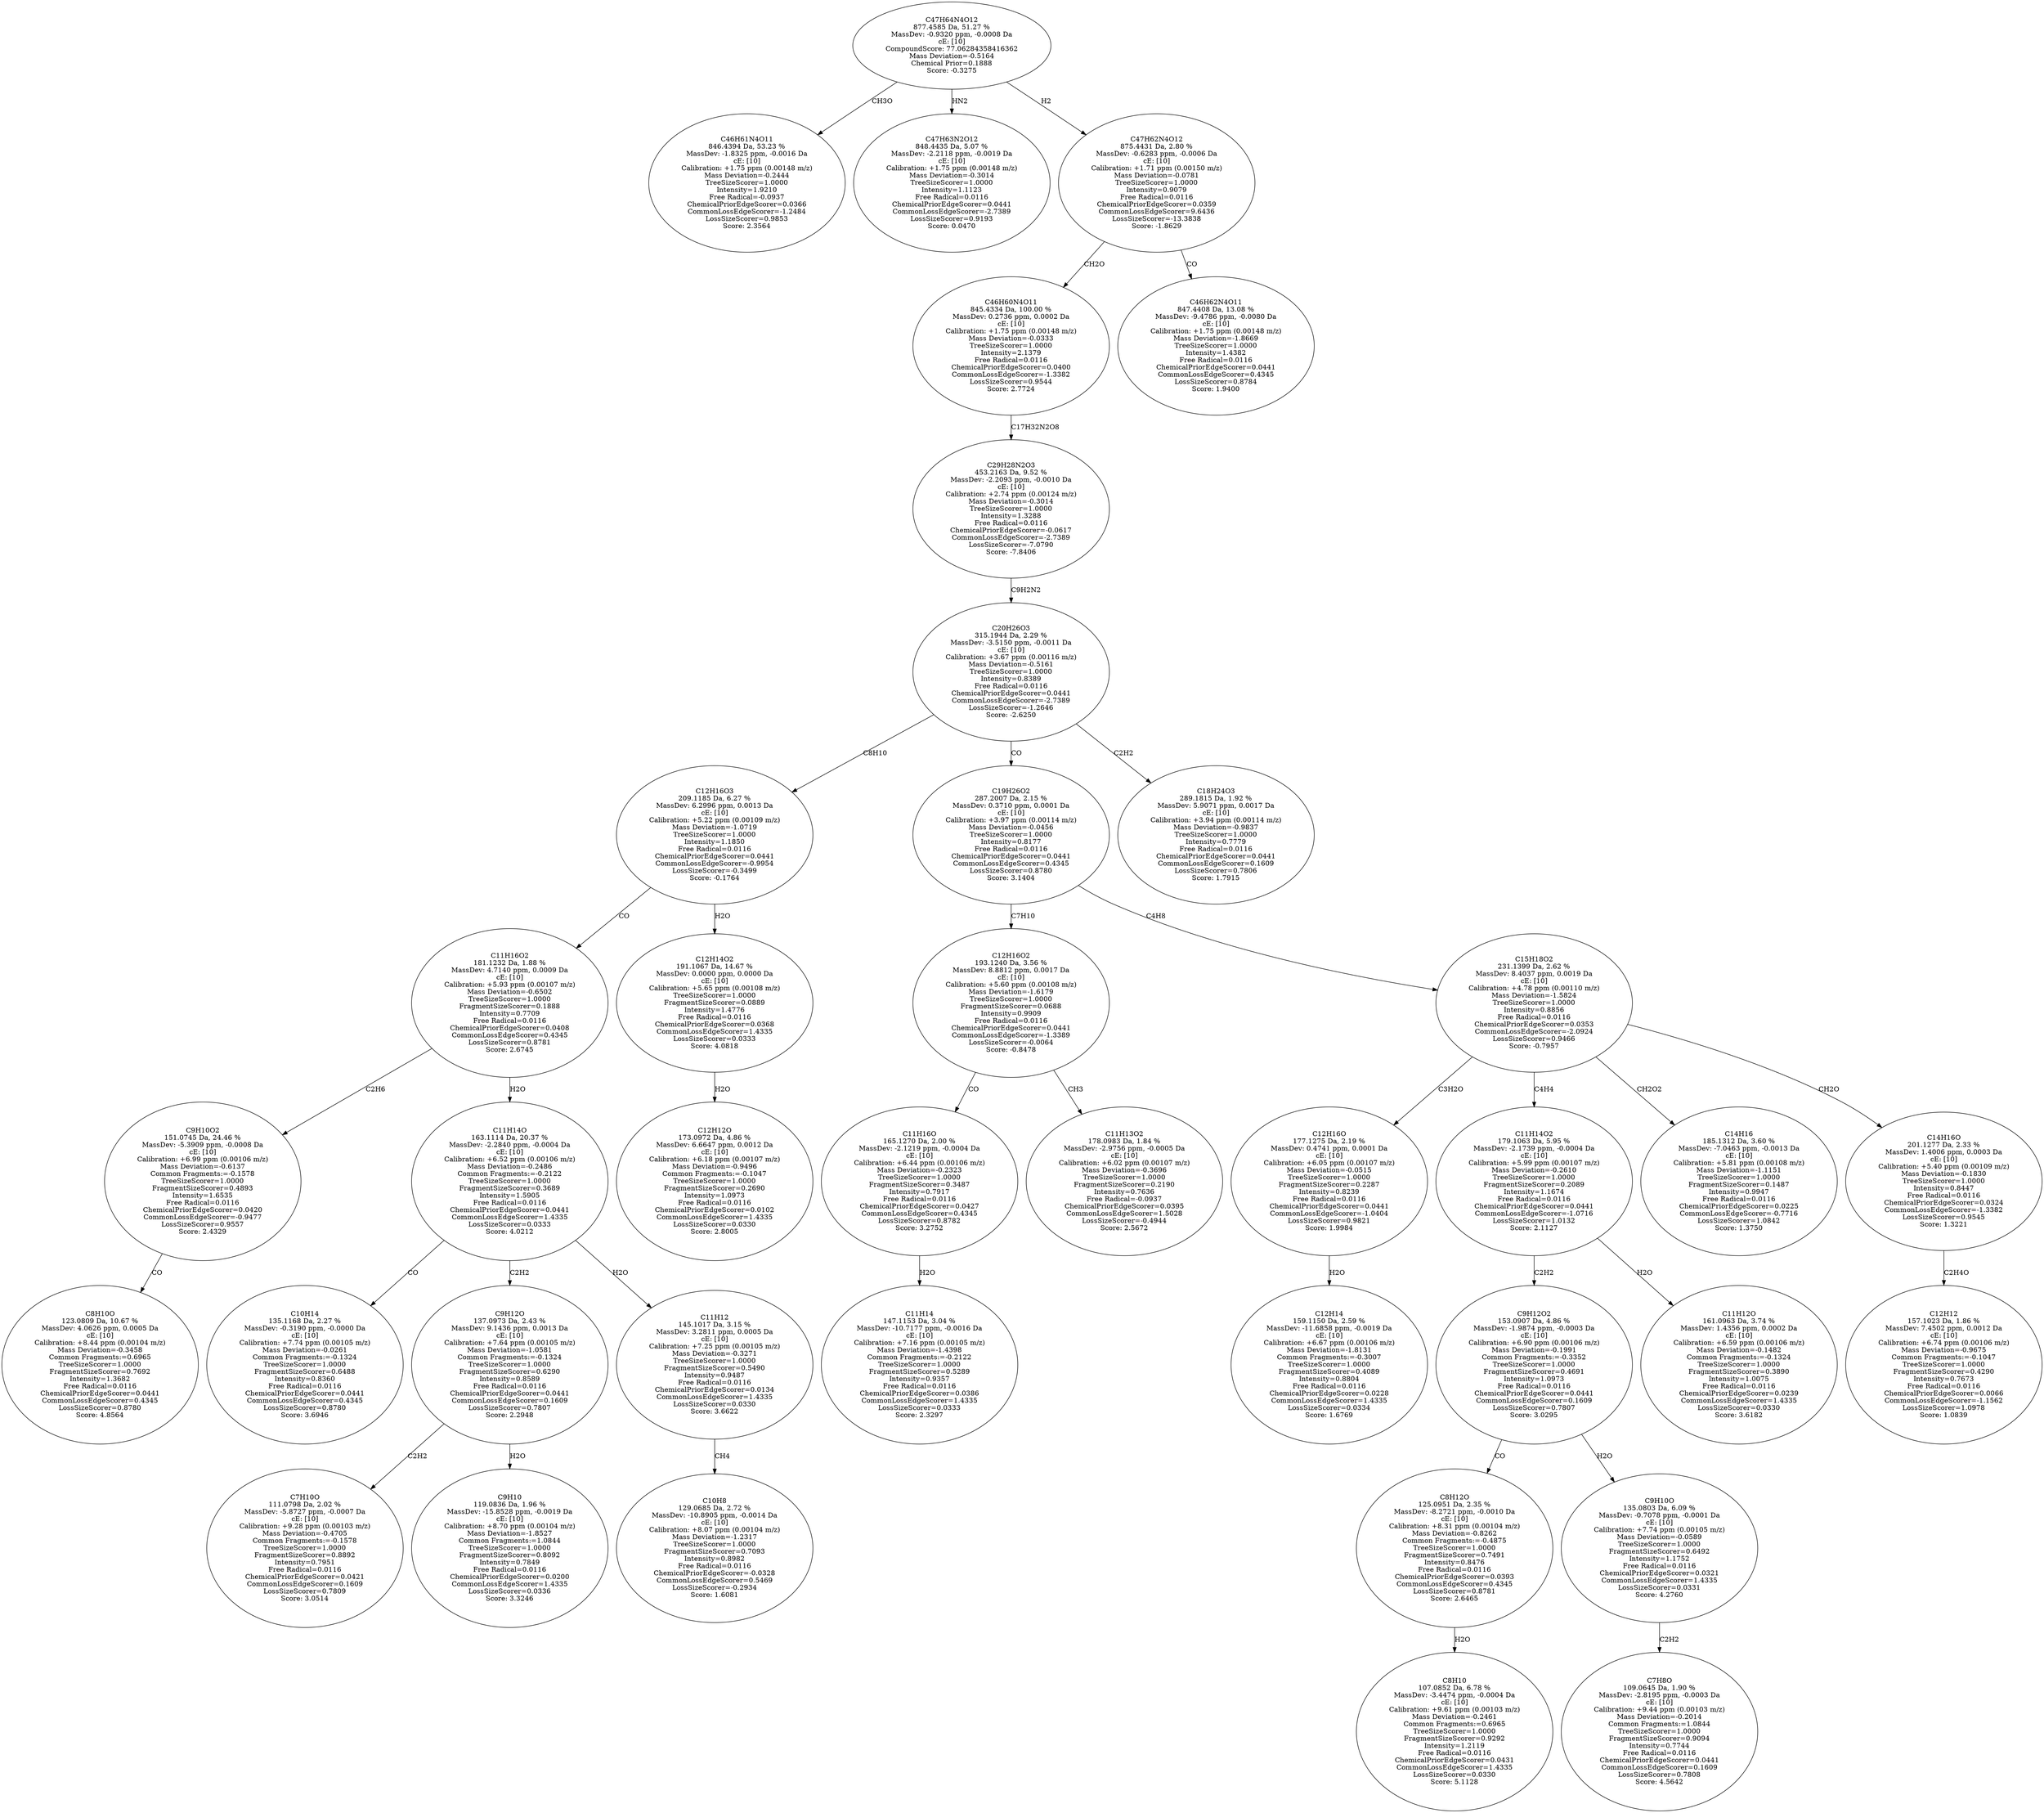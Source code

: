 strict digraph {
v1 [label="C46H61N4O11\n846.4394 Da, 53.23 %\nMassDev: -1.8325 ppm, -0.0016 Da\ncE: [10]\nCalibration: +1.75 ppm (0.00148 m/z)\nMass Deviation=-0.2444\nTreeSizeScorer=1.0000\nIntensity=1.9210\nFree Radical=-0.0937\nChemicalPriorEdgeScorer=0.0366\nCommonLossEdgeScorer=-1.2484\nLossSizeScorer=0.9853\nScore: 2.3564"];
v2 [label="C47H63N2O12\n848.4435 Da, 5.07 %\nMassDev: -2.2118 ppm, -0.0019 Da\ncE: [10]\nCalibration: +1.75 ppm (0.00148 m/z)\nMass Deviation=-0.3014\nTreeSizeScorer=1.0000\nIntensity=1.1123\nFree Radical=0.0116\nChemicalPriorEdgeScorer=0.0441\nCommonLossEdgeScorer=-2.7389\nLossSizeScorer=0.9193\nScore: 0.0470"];
v3 [label="C8H10O\n123.0809 Da, 10.67 %\nMassDev: 4.0626 ppm, 0.0005 Da\ncE: [10]\nCalibration: +8.44 ppm (0.00104 m/z)\nMass Deviation=-0.3458\nCommon Fragments:=0.6965\nTreeSizeScorer=1.0000\nFragmentSizeScorer=0.7692\nIntensity=1.3682\nFree Radical=0.0116\nChemicalPriorEdgeScorer=0.0441\nCommonLossEdgeScorer=0.4345\nLossSizeScorer=0.8780\nScore: 4.8564"];
v4 [label="C9H10O2\n151.0745 Da, 24.46 %\nMassDev: -5.3909 ppm, -0.0008 Da\ncE: [10]\nCalibration: +6.99 ppm (0.00106 m/z)\nMass Deviation=-0.6137\nCommon Fragments:=-0.1578\nTreeSizeScorer=1.0000\nFragmentSizeScorer=0.4893\nIntensity=1.6535\nFree Radical=0.0116\nChemicalPriorEdgeScorer=0.0420\nCommonLossEdgeScorer=-0.9477\nLossSizeScorer=0.9557\nScore: 2.4329"];
v5 [label="C10H14\n135.1168 Da, 2.27 %\nMassDev: -0.3190 ppm, -0.0000 Da\ncE: [10]\nCalibration: +7.74 ppm (0.00105 m/z)\nMass Deviation=-0.0261\nCommon Fragments:=-0.1324\nTreeSizeScorer=1.0000\nFragmentSizeScorer=0.6488\nIntensity=0.8360\nFree Radical=0.0116\nChemicalPriorEdgeScorer=0.0441\nCommonLossEdgeScorer=0.4345\nLossSizeScorer=0.8780\nScore: 3.6946"];
v6 [label="C7H10O\n111.0798 Da, 2.02 %\nMassDev: -5.8727 ppm, -0.0007 Da\ncE: [10]\nCalibration: +9.28 ppm (0.00103 m/z)\nMass Deviation=-0.4705\nCommon Fragments:=-0.1578\nTreeSizeScorer=1.0000\nFragmentSizeScorer=0.8892\nIntensity=0.7951\nFree Radical=0.0116\nChemicalPriorEdgeScorer=0.0421\nCommonLossEdgeScorer=0.1609\nLossSizeScorer=0.7809\nScore: 3.0514"];
v7 [label="C9H10\n119.0836 Da, 1.96 %\nMassDev: -15.8528 ppm, -0.0019 Da\ncE: [10]\nCalibration: +8.70 ppm (0.00104 m/z)\nMass Deviation=-1.8527\nCommon Fragments:=1.0844\nTreeSizeScorer=1.0000\nFragmentSizeScorer=0.8092\nIntensity=0.7849\nFree Radical=0.0116\nChemicalPriorEdgeScorer=0.0200\nCommonLossEdgeScorer=1.4335\nLossSizeScorer=0.0336\nScore: 3.3246"];
v8 [label="C9H12O\n137.0973 Da, 2.43 %\nMassDev: 9.1436 ppm, 0.0013 Da\ncE: [10]\nCalibration: +7.64 ppm (0.00105 m/z)\nMass Deviation=-1.0581\nCommon Fragments:=-0.1324\nTreeSizeScorer=1.0000\nFragmentSizeScorer=0.6290\nIntensity=0.8589\nFree Radical=0.0116\nChemicalPriorEdgeScorer=0.0441\nCommonLossEdgeScorer=0.1609\nLossSizeScorer=0.7807\nScore: 2.2948"];
v9 [label="C10H8\n129.0685 Da, 2.72 %\nMassDev: -10.8905 ppm, -0.0014 Da\ncE: [10]\nCalibration: +8.07 ppm (0.00104 m/z)\nMass Deviation=-1.2317\nTreeSizeScorer=1.0000\nFragmentSizeScorer=0.7093\nIntensity=0.8982\nFree Radical=0.0116\nChemicalPriorEdgeScorer=-0.0328\nCommonLossEdgeScorer=0.5469\nLossSizeScorer=-0.2934\nScore: 1.6081"];
v10 [label="C11H12\n145.1017 Da, 3.15 %\nMassDev: 3.2811 ppm, 0.0005 Da\ncE: [10]\nCalibration: +7.25 ppm (0.00105 m/z)\nMass Deviation=-0.3271\nTreeSizeScorer=1.0000\nFragmentSizeScorer=0.5490\nIntensity=0.9487\nFree Radical=0.0116\nChemicalPriorEdgeScorer=0.0134\nCommonLossEdgeScorer=1.4335\nLossSizeScorer=0.0330\nScore: 3.6622"];
v11 [label="C11H14O\n163.1114 Da, 20.37 %\nMassDev: -2.2840 ppm, -0.0004 Da\ncE: [10]\nCalibration: +6.52 ppm (0.00106 m/z)\nMass Deviation=-0.2486\nCommon Fragments:=-0.2122\nTreeSizeScorer=1.0000\nFragmentSizeScorer=0.3689\nIntensity=1.5905\nFree Radical=0.0116\nChemicalPriorEdgeScorer=0.0441\nCommonLossEdgeScorer=1.4335\nLossSizeScorer=0.0333\nScore: 4.0212"];
v12 [label="C11H16O2\n181.1232 Da, 1.88 %\nMassDev: 4.7140 ppm, 0.0009 Da\ncE: [10]\nCalibration: +5.93 ppm (0.00107 m/z)\nMass Deviation=-0.6502\nTreeSizeScorer=1.0000\nFragmentSizeScorer=0.1888\nIntensity=0.7709\nFree Radical=0.0116\nChemicalPriorEdgeScorer=0.0408\nCommonLossEdgeScorer=0.4345\nLossSizeScorer=0.8781\nScore: 2.6745"];
v13 [label="C12H12O\n173.0972 Da, 4.86 %\nMassDev: 6.6647 ppm, 0.0012 Da\ncE: [10]\nCalibration: +6.18 ppm (0.00107 m/z)\nMass Deviation=-0.9496\nCommon Fragments:=-0.1047\nTreeSizeScorer=1.0000\nFragmentSizeScorer=0.2690\nIntensity=1.0973\nFree Radical=0.0116\nChemicalPriorEdgeScorer=0.0102\nCommonLossEdgeScorer=1.4335\nLossSizeScorer=0.0330\nScore: 2.8005"];
v14 [label="C12H14O2\n191.1067 Da, 14.67 %\nMassDev: 0.0000 ppm, 0.0000 Da\ncE: [10]\nCalibration: +5.65 ppm (0.00108 m/z)\nTreeSizeScorer=1.0000\nFragmentSizeScorer=0.0889\nIntensity=1.4776\nFree Radical=0.0116\nChemicalPriorEdgeScorer=0.0368\nCommonLossEdgeScorer=1.4335\nLossSizeScorer=0.0333\nScore: 4.0818"];
v15 [label="C12H16O3\n209.1185 Da, 6.27 %\nMassDev: 6.2996 ppm, 0.0013 Da\ncE: [10]\nCalibration: +5.22 ppm (0.00109 m/z)\nMass Deviation=-1.0719\nTreeSizeScorer=1.0000\nIntensity=1.1850\nFree Radical=0.0116\nChemicalPriorEdgeScorer=0.0441\nCommonLossEdgeScorer=-0.9954\nLossSizeScorer=-0.3499\nScore: -0.1764"];
v16 [label="C11H14\n147.1153 Da, 3.04 %\nMassDev: -10.7177 ppm, -0.0016 Da\ncE: [10]\nCalibration: +7.16 ppm (0.00105 m/z)\nMass Deviation=-1.4398\nCommon Fragments:=-0.2122\nTreeSizeScorer=1.0000\nFragmentSizeScorer=0.5289\nIntensity=0.9357\nFree Radical=0.0116\nChemicalPriorEdgeScorer=0.0386\nCommonLossEdgeScorer=1.4335\nLossSizeScorer=0.0333\nScore: 2.3297"];
v17 [label="C11H16O\n165.1270 Da, 2.00 %\nMassDev: -2.1219 ppm, -0.0004 Da\ncE: [10]\nCalibration: +6.44 ppm (0.00106 m/z)\nMass Deviation=-0.2323\nTreeSizeScorer=1.0000\nFragmentSizeScorer=0.3487\nIntensity=0.7917\nFree Radical=0.0116\nChemicalPriorEdgeScorer=0.0427\nCommonLossEdgeScorer=0.4345\nLossSizeScorer=0.8782\nScore: 3.2752"];
v18 [label="C11H13O2\n178.0983 Da, 1.84 %\nMassDev: -2.9756 ppm, -0.0005 Da\ncE: [10]\nCalibration: +6.02 ppm (0.00107 m/z)\nMass Deviation=-0.3696\nTreeSizeScorer=1.0000\nFragmentSizeScorer=0.2190\nIntensity=0.7636\nFree Radical=-0.0937\nChemicalPriorEdgeScorer=0.0395\nCommonLossEdgeScorer=1.5028\nLossSizeScorer=-0.4944\nScore: 2.5672"];
v19 [label="C12H16O2\n193.1240 Da, 3.56 %\nMassDev: 8.8812 ppm, 0.0017 Da\ncE: [10]\nCalibration: +5.60 ppm (0.00108 m/z)\nMass Deviation=-1.6179\nTreeSizeScorer=1.0000\nFragmentSizeScorer=0.0688\nIntensity=0.9909\nFree Radical=0.0116\nChemicalPriorEdgeScorer=0.0441\nCommonLossEdgeScorer=-1.3389\nLossSizeScorer=-0.0064\nScore: -0.8478"];
v20 [label="C12H14\n159.1150 Da, 2.59 %\nMassDev: -11.6858 ppm, -0.0019 Da\ncE: [10]\nCalibration: +6.67 ppm (0.00106 m/z)\nMass Deviation=-1.8131\nCommon Fragments:=-0.3007\nTreeSizeScorer=1.0000\nFragmentSizeScorer=0.4089\nIntensity=0.8804\nFree Radical=0.0116\nChemicalPriorEdgeScorer=0.0228\nCommonLossEdgeScorer=1.4335\nLossSizeScorer=0.0334\nScore: 1.6769"];
v21 [label="C12H16O\n177.1275 Da, 2.19 %\nMassDev: 0.4741 ppm, 0.0001 Da\ncE: [10]\nCalibration: +6.05 ppm (0.00107 m/z)\nMass Deviation=-0.0515\nTreeSizeScorer=1.0000\nFragmentSizeScorer=0.2287\nIntensity=0.8239\nFree Radical=0.0116\nChemicalPriorEdgeScorer=0.0441\nCommonLossEdgeScorer=-1.0404\nLossSizeScorer=0.9821\nScore: 1.9984"];
v22 [label="C8H10\n107.0852 Da, 6.78 %\nMassDev: -3.4474 ppm, -0.0004 Da\ncE: [10]\nCalibration: +9.61 ppm (0.00103 m/z)\nMass Deviation=-0.2461\nCommon Fragments:=0.6965\nTreeSizeScorer=1.0000\nFragmentSizeScorer=0.9292\nIntensity=1.2119\nFree Radical=0.0116\nChemicalPriorEdgeScorer=0.0431\nCommonLossEdgeScorer=1.4335\nLossSizeScorer=0.0330\nScore: 5.1128"];
v23 [label="C8H12O\n125.0951 Da, 2.35 %\nMassDev: -8.2721 ppm, -0.0010 Da\ncE: [10]\nCalibration: +8.31 ppm (0.00104 m/z)\nMass Deviation=-0.8262\nCommon Fragments:=-0.4875\nTreeSizeScorer=1.0000\nFragmentSizeScorer=0.7491\nIntensity=0.8476\nFree Radical=0.0116\nChemicalPriorEdgeScorer=0.0393\nCommonLossEdgeScorer=0.4345\nLossSizeScorer=0.8781\nScore: 2.6465"];
v24 [label="C7H8O\n109.0645 Da, 1.90 %\nMassDev: -2.8195 ppm, -0.0003 Da\ncE: [10]\nCalibration: +9.44 ppm (0.00103 m/z)\nMass Deviation=-0.2014\nCommon Fragments:=1.0844\nTreeSizeScorer=1.0000\nFragmentSizeScorer=0.9094\nIntensity=0.7744\nFree Radical=0.0116\nChemicalPriorEdgeScorer=0.0441\nCommonLossEdgeScorer=0.1609\nLossSizeScorer=0.7808\nScore: 4.5642"];
v25 [label="C9H10O\n135.0803 Da, 6.09 %\nMassDev: -0.7078 ppm, -0.0001 Da\ncE: [10]\nCalibration: +7.74 ppm (0.00105 m/z)\nMass Deviation=-0.0589\nTreeSizeScorer=1.0000\nFragmentSizeScorer=0.6492\nIntensity=1.1752\nFree Radical=0.0116\nChemicalPriorEdgeScorer=0.0321\nCommonLossEdgeScorer=1.4335\nLossSizeScorer=0.0331\nScore: 4.2760"];
v26 [label="C9H12O2\n153.0907 Da, 4.86 %\nMassDev: -1.9874 ppm, -0.0003 Da\ncE: [10]\nCalibration: +6.90 ppm (0.00106 m/z)\nMass Deviation=-0.1991\nCommon Fragments:=-0.3352\nTreeSizeScorer=1.0000\nFragmentSizeScorer=0.4691\nIntensity=1.0973\nFree Radical=0.0116\nChemicalPriorEdgeScorer=0.0441\nCommonLossEdgeScorer=0.1609\nLossSizeScorer=0.7807\nScore: 3.0295"];
v27 [label="C11H12O\n161.0963 Da, 3.74 %\nMassDev: 1.4356 ppm, 0.0002 Da\ncE: [10]\nCalibration: +6.59 ppm (0.00106 m/z)\nMass Deviation=-0.1482\nCommon Fragments:=-0.1324\nTreeSizeScorer=1.0000\nFragmentSizeScorer=0.3890\nIntensity=1.0075\nFree Radical=0.0116\nChemicalPriorEdgeScorer=0.0239\nCommonLossEdgeScorer=1.4335\nLossSizeScorer=0.0330\nScore: 3.6182"];
v28 [label="C11H14O2\n179.1063 Da, 5.95 %\nMassDev: -2.1739 ppm, -0.0004 Da\ncE: [10]\nCalibration: +5.99 ppm (0.00107 m/z)\nMass Deviation=-0.2610\nTreeSizeScorer=1.0000\nFragmentSizeScorer=0.2089\nIntensity=1.1674\nFree Radical=0.0116\nChemicalPriorEdgeScorer=0.0441\nCommonLossEdgeScorer=-1.0716\nLossSizeScorer=1.0132\nScore: 2.1127"];
v29 [label="C14H16\n185.1312 Da, 3.60 %\nMassDev: -7.0463 ppm, -0.0013 Da\ncE: [10]\nCalibration: +5.81 ppm (0.00108 m/z)\nMass Deviation=-1.1151\nTreeSizeScorer=1.0000\nFragmentSizeScorer=0.1487\nIntensity=0.9947\nFree Radical=0.0116\nChemicalPriorEdgeScorer=0.0225\nCommonLossEdgeScorer=-0.7716\nLossSizeScorer=1.0842\nScore: 1.3750"];
v30 [label="C12H12\n157.1023 Da, 1.86 %\nMassDev: 7.4502 ppm, 0.0012 Da\ncE: [10]\nCalibration: +6.74 ppm (0.00106 m/z)\nMass Deviation=-0.9675\nCommon Fragments:=-0.1047\nTreeSizeScorer=1.0000\nFragmentSizeScorer=0.4290\nIntensity=0.7673\nFree Radical=0.0116\nChemicalPriorEdgeScorer=0.0066\nCommonLossEdgeScorer=-1.1562\nLossSizeScorer=1.0978\nScore: 1.0839"];
v31 [label="C14H16O\n201.1277 Da, 2.33 %\nMassDev: 1.4006 ppm, 0.0003 Da\ncE: [10]\nCalibration: +5.40 ppm (0.00109 m/z)\nMass Deviation=-0.1830\nTreeSizeScorer=1.0000\nIntensity=0.8447\nFree Radical=0.0116\nChemicalPriorEdgeScorer=0.0324\nCommonLossEdgeScorer=-1.3382\nLossSizeScorer=0.9545\nScore: 1.3221"];
v32 [label="C15H18O2\n231.1399 Da, 2.62 %\nMassDev: 8.4037 ppm, 0.0019 Da\ncE: [10]\nCalibration: +4.78 ppm (0.00110 m/z)\nMass Deviation=-1.5824\nTreeSizeScorer=1.0000\nIntensity=0.8856\nFree Radical=0.0116\nChemicalPriorEdgeScorer=0.0353\nCommonLossEdgeScorer=-2.0924\nLossSizeScorer=0.9466\nScore: -0.7957"];
v33 [label="C19H26O2\n287.2007 Da, 2.15 %\nMassDev: 0.3710 ppm, 0.0001 Da\ncE: [10]\nCalibration: +3.97 ppm (0.00114 m/z)\nMass Deviation=-0.0456\nTreeSizeScorer=1.0000\nIntensity=0.8177\nFree Radical=0.0116\nChemicalPriorEdgeScorer=0.0441\nCommonLossEdgeScorer=0.4345\nLossSizeScorer=0.8780\nScore: 3.1404"];
v34 [label="C18H24O3\n289.1815 Da, 1.92 %\nMassDev: 5.9071 ppm, 0.0017 Da\ncE: [10]\nCalibration: +3.94 ppm (0.00114 m/z)\nMass Deviation=-0.9837\nTreeSizeScorer=1.0000\nIntensity=0.7779\nFree Radical=0.0116\nChemicalPriorEdgeScorer=0.0441\nCommonLossEdgeScorer=0.1609\nLossSizeScorer=0.7806\nScore: 1.7915"];
v35 [label="C20H26O3\n315.1944 Da, 2.29 %\nMassDev: -3.5150 ppm, -0.0011 Da\ncE: [10]\nCalibration: +3.67 ppm (0.00116 m/z)\nMass Deviation=-0.5161\nTreeSizeScorer=1.0000\nIntensity=0.8389\nFree Radical=0.0116\nChemicalPriorEdgeScorer=0.0441\nCommonLossEdgeScorer=-2.7389\nLossSizeScorer=-1.2646\nScore: -2.6250"];
v36 [label="C29H28N2O3\n453.2163 Da, 9.52 %\nMassDev: -2.2093 ppm, -0.0010 Da\ncE: [10]\nCalibration: +2.74 ppm (0.00124 m/z)\nMass Deviation=-0.3014\nTreeSizeScorer=1.0000\nIntensity=1.3288\nFree Radical=0.0116\nChemicalPriorEdgeScorer=-0.0617\nCommonLossEdgeScorer=-2.7389\nLossSizeScorer=-7.0790\nScore: -7.8406"];
v37 [label="C46H60N4O11\n845.4334 Da, 100.00 %\nMassDev: 0.2736 ppm, 0.0002 Da\ncE: [10]\nCalibration: +1.75 ppm (0.00148 m/z)\nMass Deviation=-0.0333\nTreeSizeScorer=1.0000\nIntensity=2.1379\nFree Radical=0.0116\nChemicalPriorEdgeScorer=0.0400\nCommonLossEdgeScorer=-1.3382\nLossSizeScorer=0.9544\nScore: 2.7724"];
v38 [label="C46H62N4O11\n847.4408 Da, 13.08 %\nMassDev: -9.4786 ppm, -0.0080 Da\ncE: [10]\nCalibration: +1.75 ppm (0.00148 m/z)\nMass Deviation=-1.8669\nTreeSizeScorer=1.0000\nIntensity=1.4382\nFree Radical=0.0116\nChemicalPriorEdgeScorer=0.0441\nCommonLossEdgeScorer=0.4345\nLossSizeScorer=0.8784\nScore: 1.9400"];
v39 [label="C47H62N4O12\n875.4431 Da, 2.80 %\nMassDev: -0.6283 ppm, -0.0006 Da\ncE: [10]\nCalibration: +1.71 ppm (0.00150 m/z)\nMass Deviation=-0.0781\nTreeSizeScorer=1.0000\nIntensity=0.9079\nFree Radical=0.0116\nChemicalPriorEdgeScorer=0.0359\nCommonLossEdgeScorer=9.6436\nLossSizeScorer=-13.3838\nScore: -1.8629"];
v40 [label="C47H64N4O12\n877.4585 Da, 51.27 %\nMassDev: -0.9320 ppm, -0.0008 Da\ncE: [10]\nCompoundScore: 77.06284358416362\nMass Deviation=-0.5164\nChemical Prior=0.1888\nScore: -0.3275"];
v40 -> v1 [label="CH3O"];
v40 -> v2 [label="HN2"];
v4 -> v3 [label="CO"];
v12 -> v4 [label="C2H6"];
v11 -> v5 [label="CO"];
v8 -> v6 [label="C2H2"];
v8 -> v7 [label="H2O"];
v11 -> v8 [label="C2H2"];
v10 -> v9 [label="CH4"];
v11 -> v10 [label="H2O"];
v12 -> v11 [label="H2O"];
v15 -> v12 [label="CO"];
v14 -> v13 [label="H2O"];
v15 -> v14 [label="H2O"];
v35 -> v15 [label="C8H10"];
v17 -> v16 [label="H2O"];
v19 -> v17 [label="CO"];
v19 -> v18 [label="CH3"];
v33 -> v19 [label="C7H10"];
v21 -> v20 [label="H2O"];
v32 -> v21 [label="C3H2O"];
v23 -> v22 [label="H2O"];
v26 -> v23 [label="CO"];
v25 -> v24 [label="C2H2"];
v26 -> v25 [label="H2O"];
v28 -> v26 [label="C2H2"];
v28 -> v27 [label="H2O"];
v32 -> v28 [label="C4H4"];
v32 -> v29 [label="CH2O2"];
v31 -> v30 [label="C2H4O"];
v32 -> v31 [label="CH2O"];
v33 -> v32 [label="C4H8"];
v35 -> v33 [label="CO"];
v35 -> v34 [label="C2H2"];
v36 -> v35 [label="C9H2N2"];
v37 -> v36 [label="C17H32N2O8"];
v39 -> v37 [label="CH2O"];
v39 -> v38 [label="CO"];
v40 -> v39 [label="H2"];
}